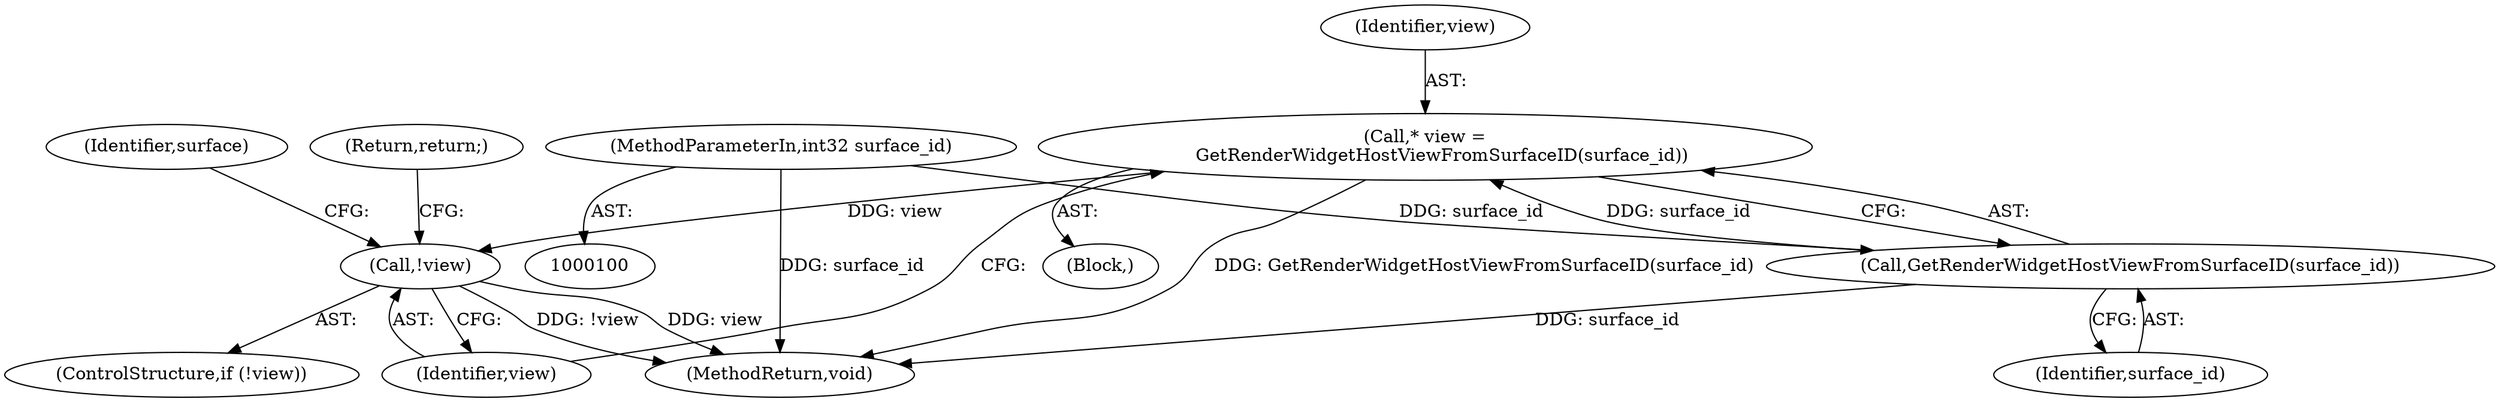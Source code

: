 digraph "0_Chrome_a151041807a7e3c702c5f935a742368333aa69d4@pointer" {
"1000107" [label="(Call,* view =\n      GetRenderWidgetHostViewFromSurfaceID(surface_id))"];
"1000109" [label="(Call,GetRenderWidgetHostViewFromSurfaceID(surface_id))"];
"1000101" [label="(MethodParameterIn,int32 surface_id)"];
"1000112" [label="(Call,!view)"];
"1000104" [label="(Block,)"];
"1000109" [label="(Call,GetRenderWidgetHostViewFromSurfaceID(surface_id))"];
"1000117" [label="(Identifier,surface)"];
"1000110" [label="(Identifier,surface_id)"];
"1000112" [label="(Call,!view)"];
"1000111" [label="(ControlStructure,if (!view))"];
"1000113" [label="(Identifier,view)"];
"1000101" [label="(MethodParameterIn,int32 surface_id)"];
"1000108" [label="(Identifier,view)"];
"1000143" [label="(MethodReturn,void)"];
"1000114" [label="(Return,return;)"];
"1000107" [label="(Call,* view =\n      GetRenderWidgetHostViewFromSurfaceID(surface_id))"];
"1000107" -> "1000104"  [label="AST: "];
"1000107" -> "1000109"  [label="CFG: "];
"1000108" -> "1000107"  [label="AST: "];
"1000109" -> "1000107"  [label="AST: "];
"1000113" -> "1000107"  [label="CFG: "];
"1000107" -> "1000143"  [label="DDG: GetRenderWidgetHostViewFromSurfaceID(surface_id)"];
"1000109" -> "1000107"  [label="DDG: surface_id"];
"1000107" -> "1000112"  [label="DDG: view"];
"1000109" -> "1000110"  [label="CFG: "];
"1000110" -> "1000109"  [label="AST: "];
"1000109" -> "1000143"  [label="DDG: surface_id"];
"1000101" -> "1000109"  [label="DDG: surface_id"];
"1000101" -> "1000100"  [label="AST: "];
"1000101" -> "1000143"  [label="DDG: surface_id"];
"1000112" -> "1000111"  [label="AST: "];
"1000112" -> "1000113"  [label="CFG: "];
"1000113" -> "1000112"  [label="AST: "];
"1000114" -> "1000112"  [label="CFG: "];
"1000117" -> "1000112"  [label="CFG: "];
"1000112" -> "1000143"  [label="DDG: !view"];
"1000112" -> "1000143"  [label="DDG: view"];
}
